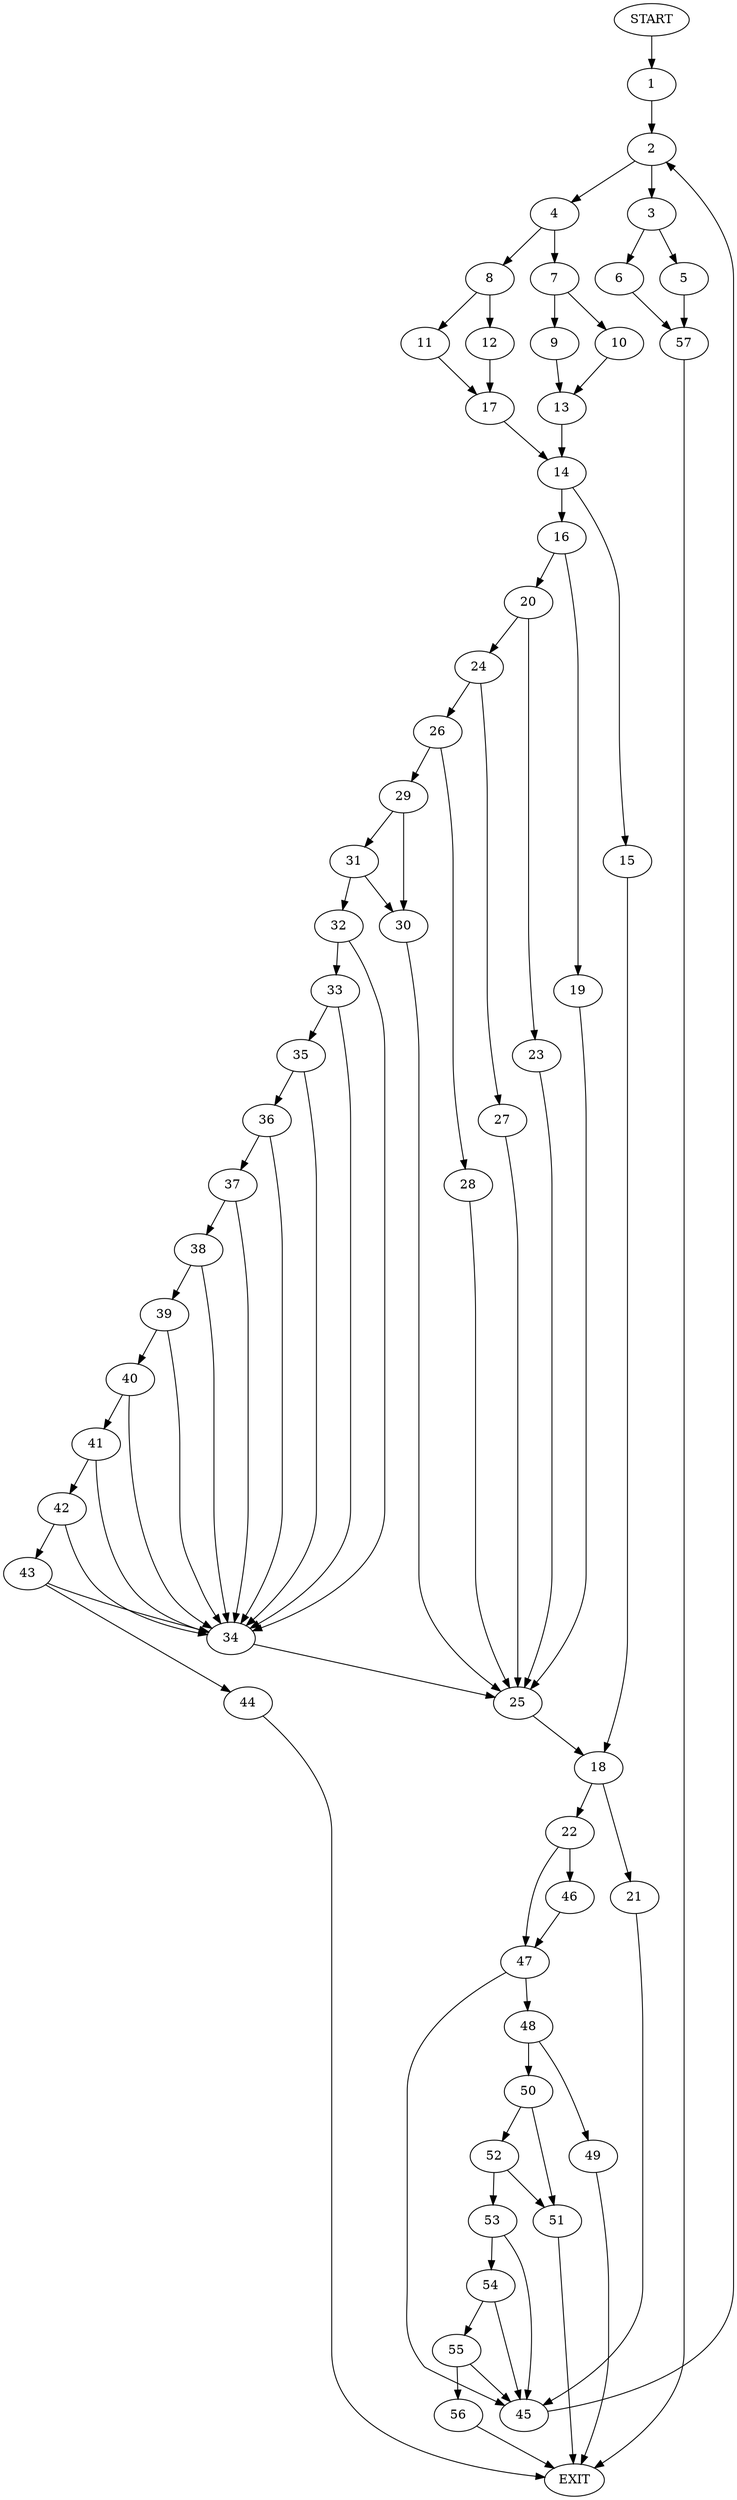 digraph {
0 [label="START"]
58 [label="EXIT"]
0 -> 1
1 -> 2
2 -> 3
2 -> 4
3 -> 5
3 -> 6
4 -> 7
4 -> 8
7 -> 9
7 -> 10
8 -> 11
8 -> 12
9 -> 13
10 -> 13
13 -> 14
14 -> 15
14 -> 16
11 -> 17
12 -> 17
17 -> 14
15 -> 18
16 -> 19
16 -> 20
18 -> 21
18 -> 22
20 -> 23
20 -> 24
19 -> 25
25 -> 18
23 -> 25
24 -> 26
24 -> 27
26 -> 28
26 -> 29
27 -> 25
28 -> 25
29 -> 30
29 -> 31
30 -> 25
31 -> 32
31 -> 30
32 -> 33
32 -> 34
33 -> 34
33 -> 35
34 -> 25
35 -> 34
35 -> 36
36 -> 34
36 -> 37
37 -> 34
37 -> 38
38 -> 39
38 -> 34
39 -> 40
39 -> 34
40 -> 34
40 -> 41
41 -> 42
41 -> 34
42 -> 43
42 -> 34
43 -> 44
43 -> 34
44 -> 58
21 -> 45
22 -> 46
22 -> 47
45 -> 2
46 -> 47
47 -> 45
47 -> 48
48 -> 49
48 -> 50
50 -> 51
50 -> 52
49 -> 58
51 -> 58
52 -> 53
52 -> 51
53 -> 54
53 -> 45
54 -> 45
54 -> 55
55 -> 45
55 -> 56
56 -> 58
5 -> 57
6 -> 57
57 -> 58
}
